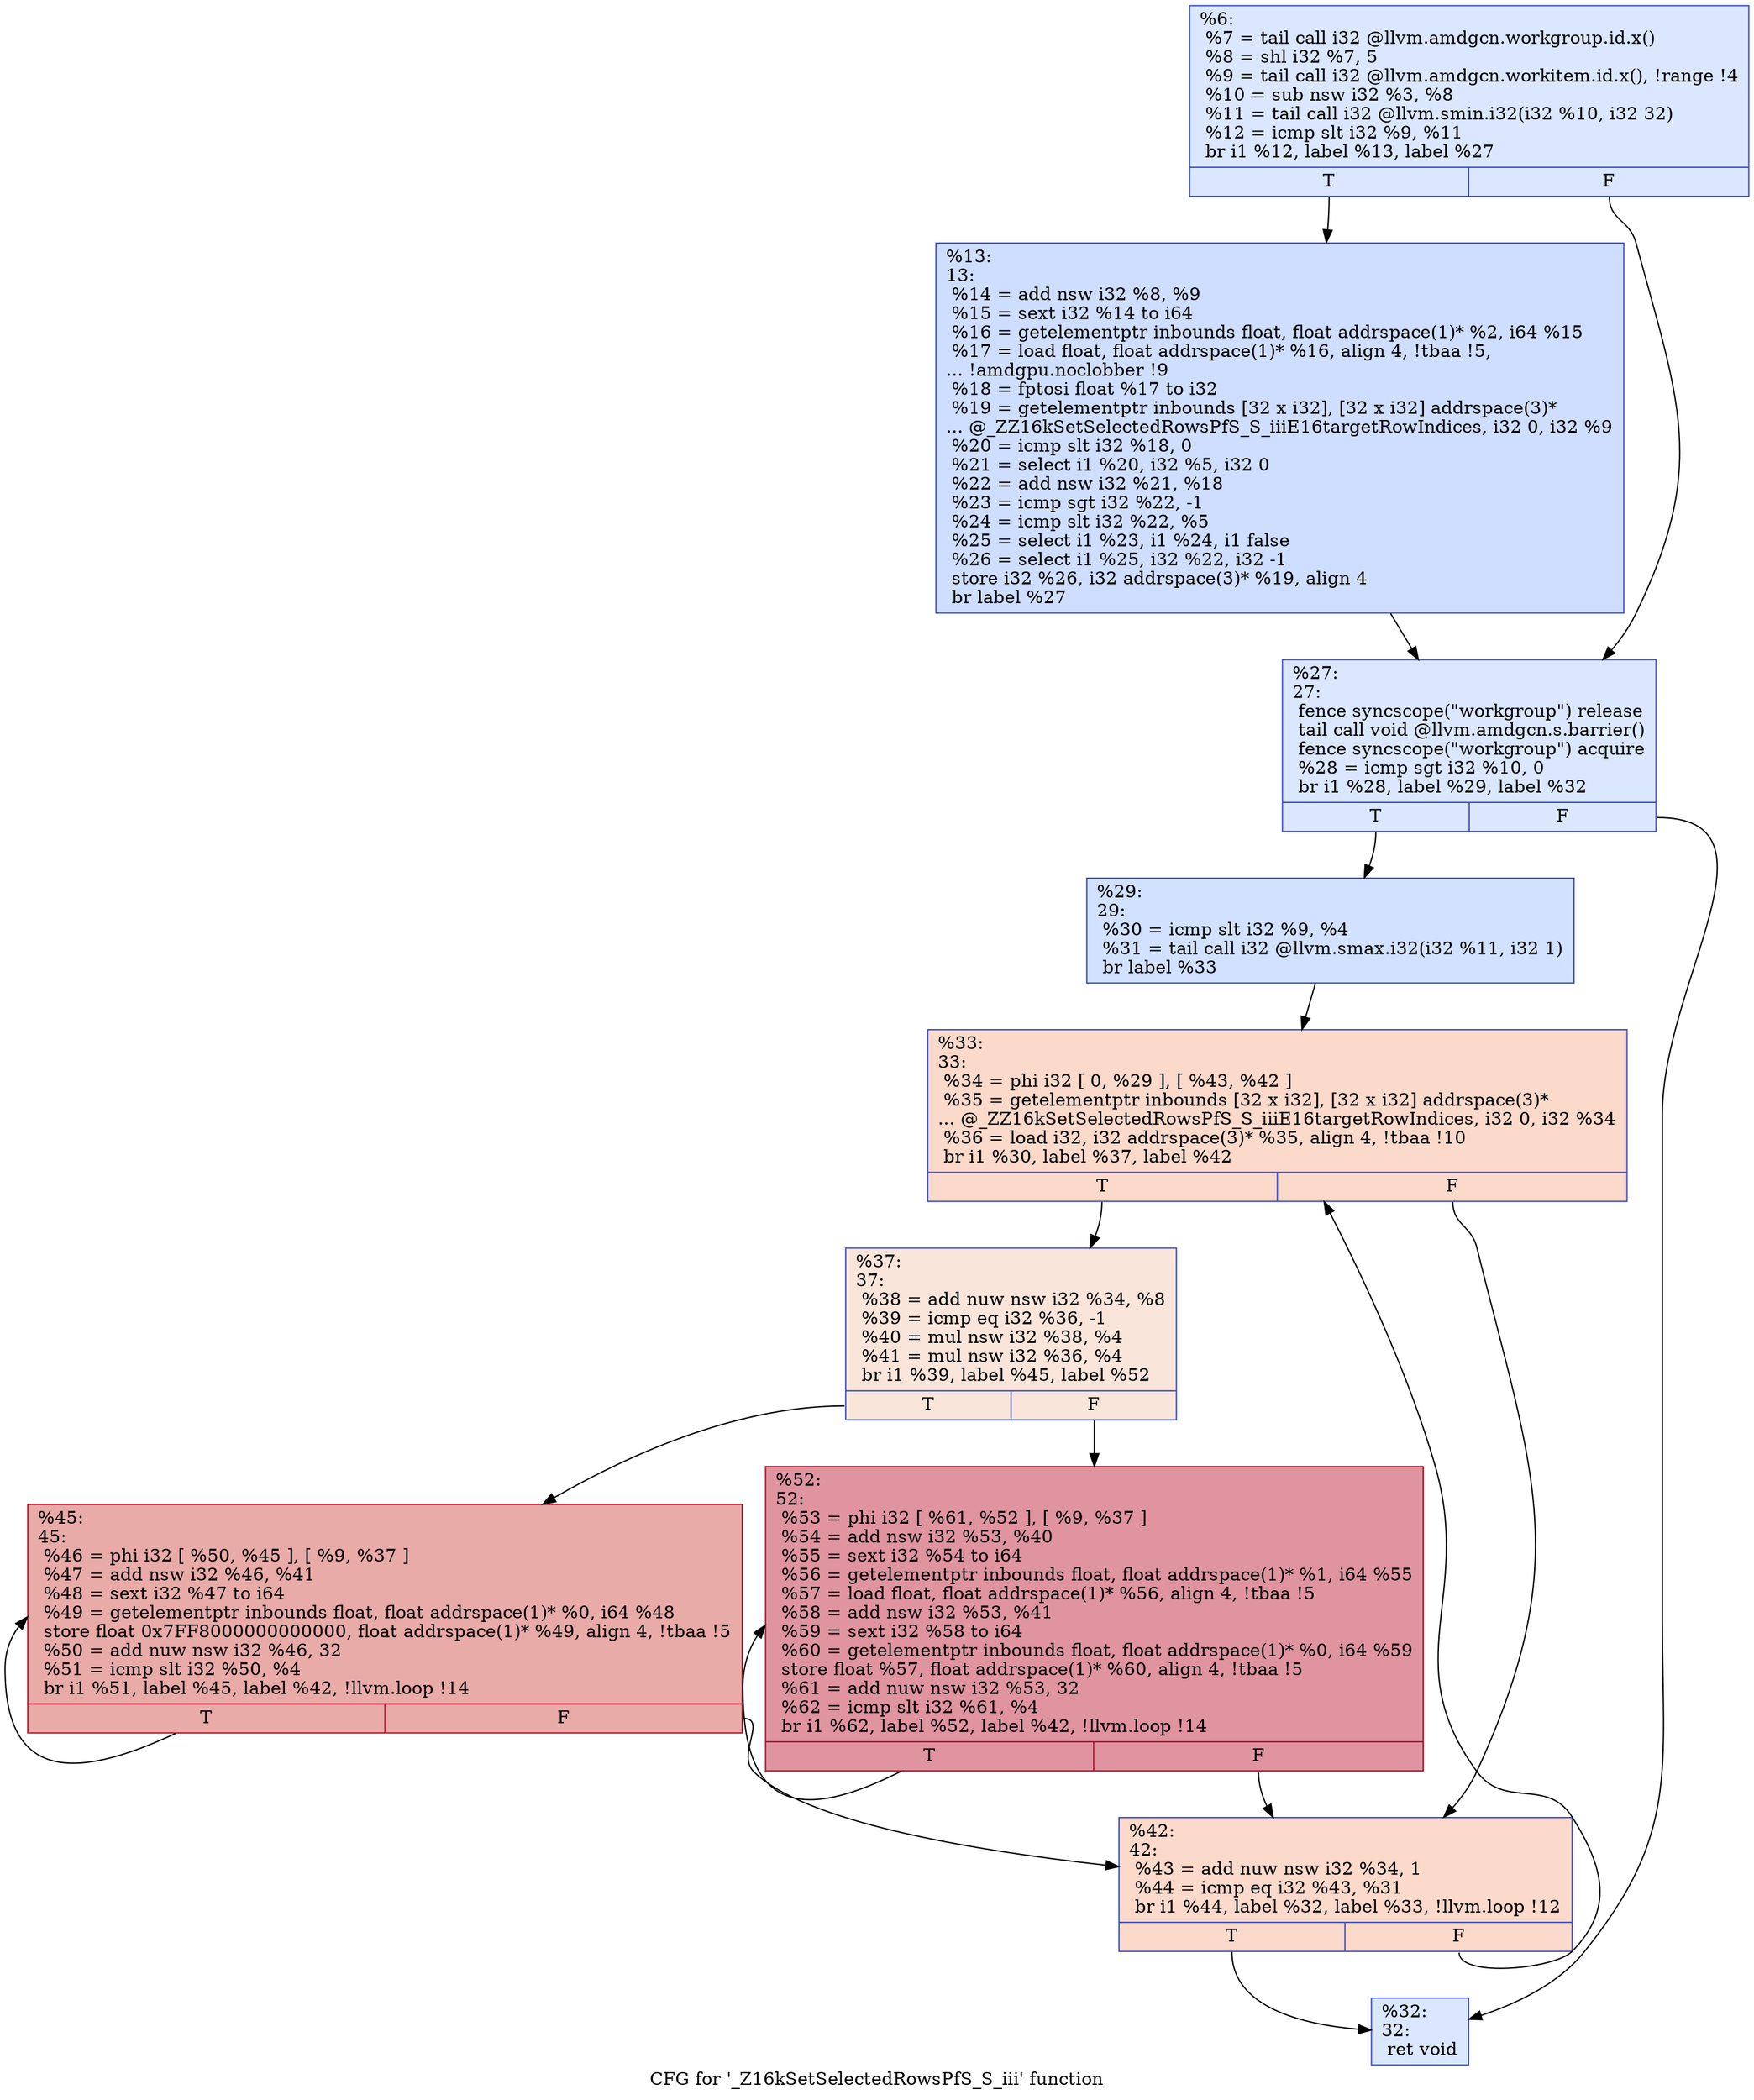 digraph "CFG for '_Z16kSetSelectedRowsPfS_S_iii' function" {
	label="CFG for '_Z16kSetSelectedRowsPfS_S_iii' function";

	Node0x4f6e740 [shape=record,color="#3d50c3ff", style=filled, fillcolor="#aec9fc70",label="{%6:\l  %7 = tail call i32 @llvm.amdgcn.workgroup.id.x()\l  %8 = shl i32 %7, 5\l  %9 = tail call i32 @llvm.amdgcn.workitem.id.x(), !range !4\l  %10 = sub nsw i32 %3, %8\l  %11 = tail call i32 @llvm.smin.i32(i32 %10, i32 32)\l  %12 = icmp slt i32 %9, %11\l  br i1 %12, label %13, label %27\l|{<s0>T|<s1>F}}"];
	Node0x4f6e740:s0 -> Node0x4f700f0;
	Node0x4f6e740:s1 -> Node0x4f70180;
	Node0x4f700f0 [shape=record,color="#3d50c3ff", style=filled, fillcolor="#93b5fe70",label="{%13:\l13:                                               \l  %14 = add nsw i32 %8, %9\l  %15 = sext i32 %14 to i64\l  %16 = getelementptr inbounds float, float addrspace(1)* %2, i64 %15\l  %17 = load float, float addrspace(1)* %16, align 4, !tbaa !5,\l... !amdgpu.noclobber !9\l  %18 = fptosi float %17 to i32\l  %19 = getelementptr inbounds [32 x i32], [32 x i32] addrspace(3)*\l... @_ZZ16kSetSelectedRowsPfS_S_iiiE16targetRowIndices, i32 0, i32 %9\l  %20 = icmp slt i32 %18, 0\l  %21 = select i1 %20, i32 %5, i32 0\l  %22 = add nsw i32 %21, %18\l  %23 = icmp sgt i32 %22, -1\l  %24 = icmp slt i32 %22, %5\l  %25 = select i1 %23, i1 %24, i1 false\l  %26 = select i1 %25, i32 %22, i32 -1\l  store i32 %26, i32 addrspace(3)* %19, align 4\l  br label %27\l}"];
	Node0x4f700f0 -> Node0x4f70180;
	Node0x4f70180 [shape=record,color="#3d50c3ff", style=filled, fillcolor="#aec9fc70",label="{%27:\l27:                                               \l  fence syncscope(\"workgroup\") release\l  tail call void @llvm.amdgcn.s.barrier()\l  fence syncscope(\"workgroup\") acquire\l  %28 = icmp sgt i32 %10, 0\l  br i1 %28, label %29, label %32\l|{<s0>T|<s1>F}}"];
	Node0x4f70180:s0 -> Node0x4f71360;
	Node0x4f70180:s1 -> Node0x4f713b0;
	Node0x4f71360 [shape=record,color="#3d50c3ff", style=filled, fillcolor="#9abbff70",label="{%29:\l29:                                               \l  %30 = icmp slt i32 %9, %4\l  %31 = tail call i32 @llvm.smax.i32(i32 %11, i32 1)\l  br label %33\l}"];
	Node0x4f71360 -> Node0x4f71760;
	Node0x4f713b0 [shape=record,color="#3d50c3ff", style=filled, fillcolor="#aec9fc70",label="{%32:\l32:                                               \l  ret void\l}"];
	Node0x4f71760 [shape=record,color="#3d50c3ff", style=filled, fillcolor="#f7a88970",label="{%33:\l33:                                               \l  %34 = phi i32 [ 0, %29 ], [ %43, %42 ]\l  %35 = getelementptr inbounds [32 x i32], [32 x i32] addrspace(3)*\l... @_ZZ16kSetSelectedRowsPfS_S_iiiE16targetRowIndices, i32 0, i32 %34\l  %36 = load i32, i32 addrspace(3)* %35, align 4, !tbaa !10\l  br i1 %30, label %37, label %42\l|{<s0>T|<s1>F}}"];
	Node0x4f71760:s0 -> Node0x4f71df0;
	Node0x4f71760:s1 -> Node0x4f704e0;
	Node0x4f71df0 [shape=record,color="#3d50c3ff", style=filled, fillcolor="#f4c5ad70",label="{%37:\l37:                                               \l  %38 = add nuw nsw i32 %34, %8\l  %39 = icmp eq i32 %36, -1\l  %40 = mul nsw i32 %38, %4\l  %41 = mul nsw i32 %36, %4\l  br i1 %39, label %45, label %52\l|{<s0>T|<s1>F}}"];
	Node0x4f71df0:s0 -> Node0x4f72130;
	Node0x4f71df0:s1 -> Node0x4f72180;
	Node0x4f704e0 [shape=record,color="#3d50c3ff", style=filled, fillcolor="#f7a88970",label="{%42:\l42:                                               \l  %43 = add nuw nsw i32 %34, 1\l  %44 = icmp eq i32 %43, %31\l  br i1 %44, label %32, label %33, !llvm.loop !12\l|{<s0>T|<s1>F}}"];
	Node0x4f704e0:s0 -> Node0x4f713b0;
	Node0x4f704e0:s1 -> Node0x4f71760;
	Node0x4f72130 [shape=record,color="#b70d28ff", style=filled, fillcolor="#cc403a70",label="{%45:\l45:                                               \l  %46 = phi i32 [ %50, %45 ], [ %9, %37 ]\l  %47 = add nsw i32 %46, %41\l  %48 = sext i32 %47 to i64\l  %49 = getelementptr inbounds float, float addrspace(1)* %0, i64 %48\l  store float 0x7FF8000000000000, float addrspace(1)* %49, align 4, !tbaa !5\l  %50 = add nuw nsw i32 %46, 32\l  %51 = icmp slt i32 %50, %4\l  br i1 %51, label %45, label %42, !llvm.loop !14\l|{<s0>T|<s1>F}}"];
	Node0x4f72130:s0 -> Node0x4f72130;
	Node0x4f72130:s1 -> Node0x4f704e0;
	Node0x4f72180 [shape=record,color="#b70d28ff", style=filled, fillcolor="#b70d2870",label="{%52:\l52:                                               \l  %53 = phi i32 [ %61, %52 ], [ %9, %37 ]\l  %54 = add nsw i32 %53, %40\l  %55 = sext i32 %54 to i64\l  %56 = getelementptr inbounds float, float addrspace(1)* %1, i64 %55\l  %57 = load float, float addrspace(1)* %56, align 4, !tbaa !5\l  %58 = add nsw i32 %53, %41\l  %59 = sext i32 %58 to i64\l  %60 = getelementptr inbounds float, float addrspace(1)* %0, i64 %59\l  store float %57, float addrspace(1)* %60, align 4, !tbaa !5\l  %61 = add nuw nsw i32 %53, 32\l  %62 = icmp slt i32 %61, %4\l  br i1 %62, label %52, label %42, !llvm.loop !14\l|{<s0>T|<s1>F}}"];
	Node0x4f72180:s0 -> Node0x4f72180;
	Node0x4f72180:s1 -> Node0x4f704e0;
}
